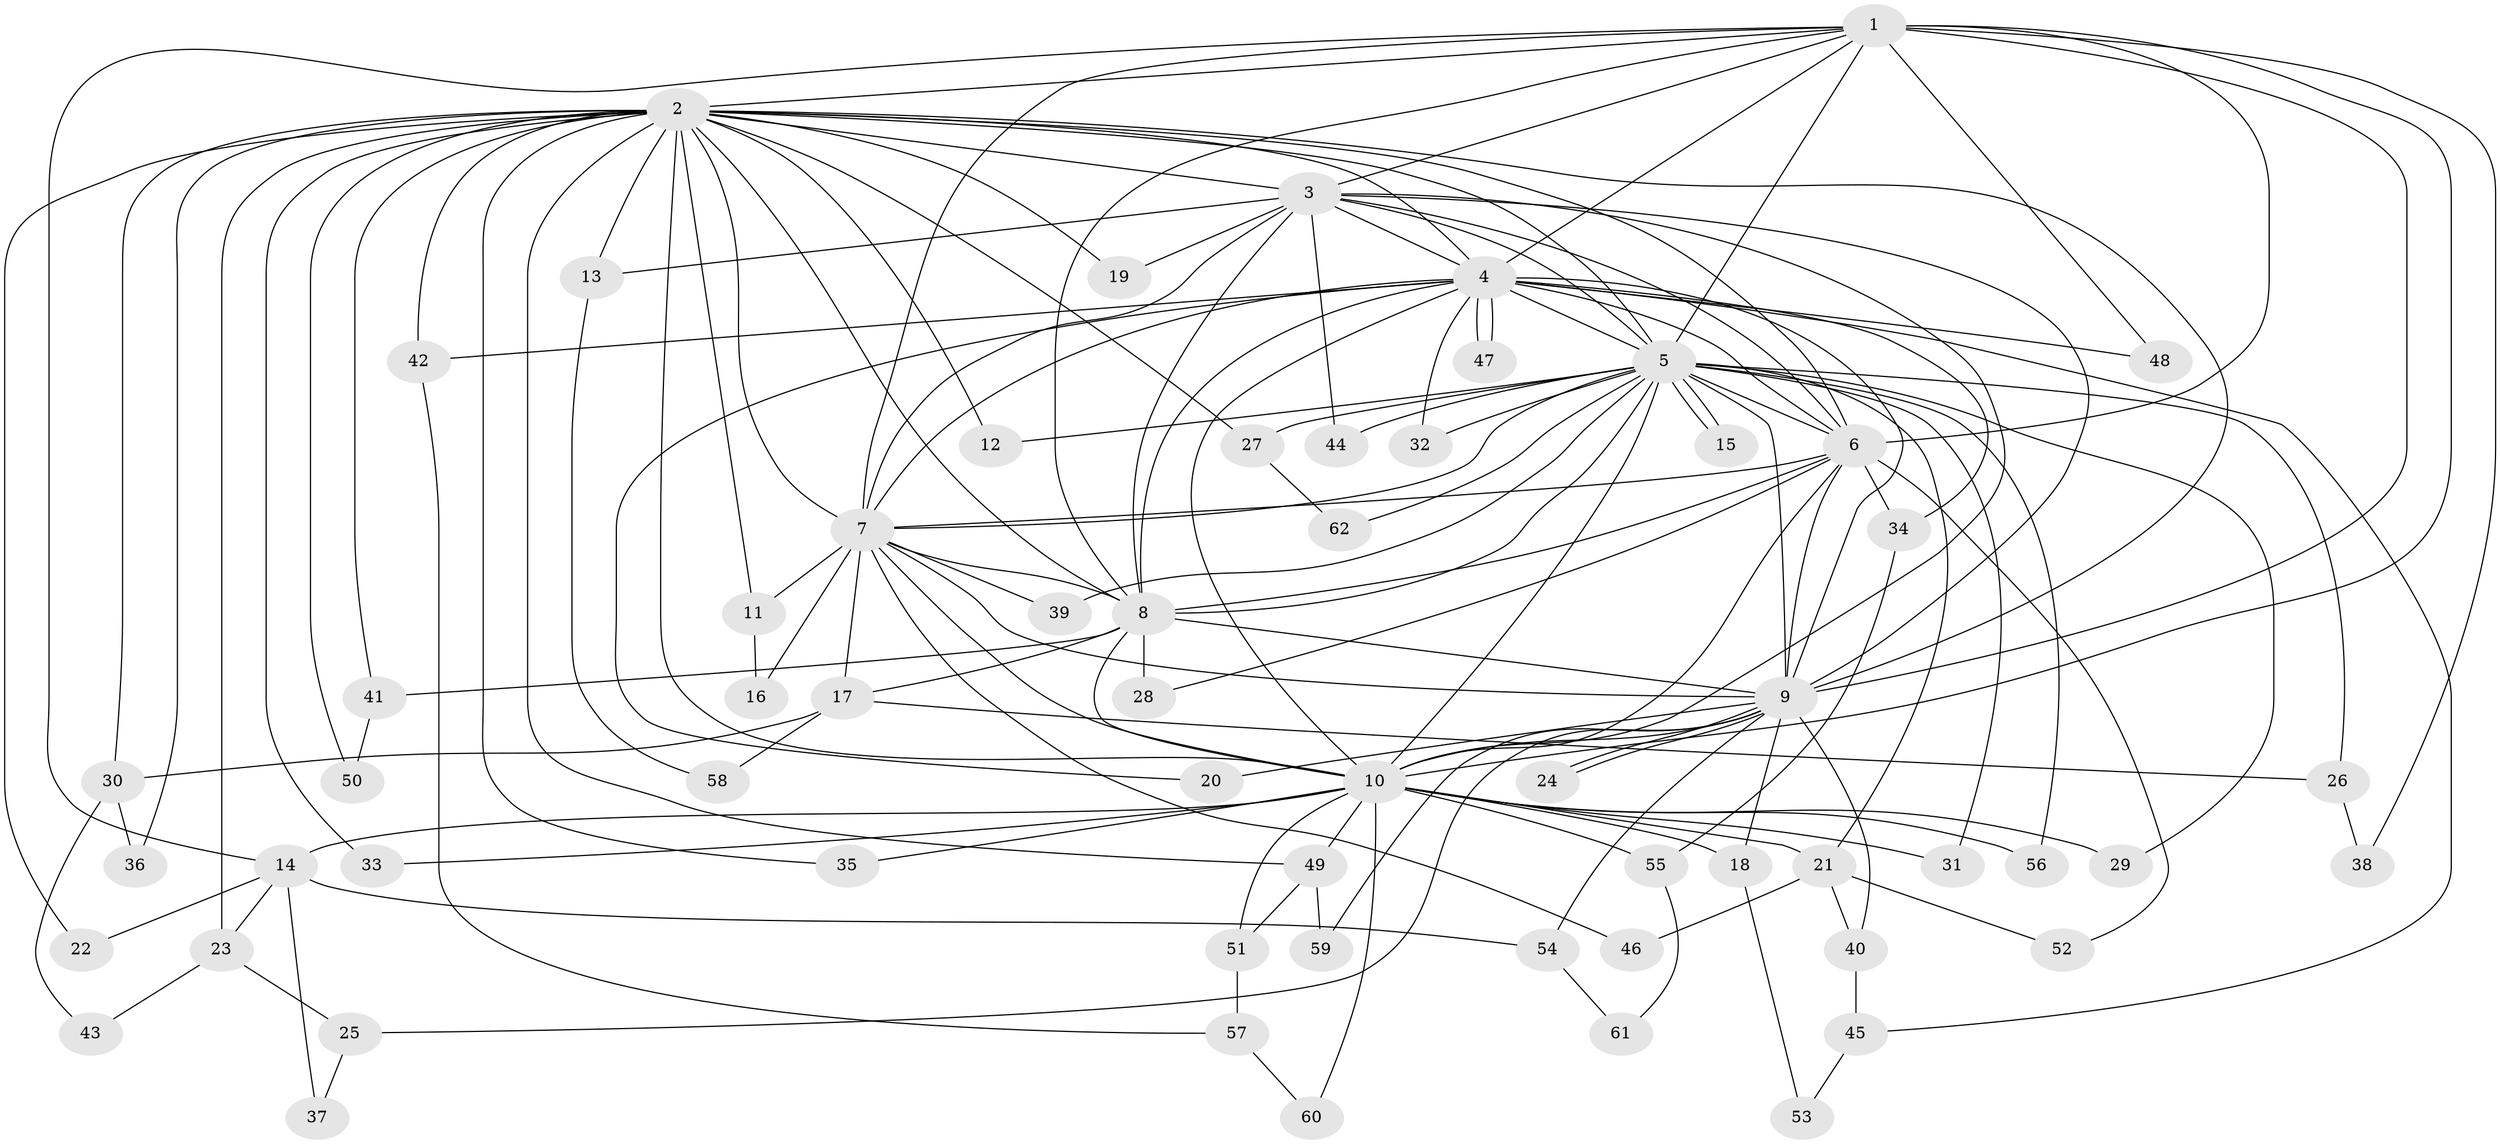 // Generated by graph-tools (version 1.1) at 2025/25/03/09/25 03:25:53]
// undirected, 62 vertices, 149 edges
graph export_dot {
graph [start="1"]
  node [color=gray90,style=filled];
  1;
  2;
  3;
  4;
  5;
  6;
  7;
  8;
  9;
  10;
  11;
  12;
  13;
  14;
  15;
  16;
  17;
  18;
  19;
  20;
  21;
  22;
  23;
  24;
  25;
  26;
  27;
  28;
  29;
  30;
  31;
  32;
  33;
  34;
  35;
  36;
  37;
  38;
  39;
  40;
  41;
  42;
  43;
  44;
  45;
  46;
  47;
  48;
  49;
  50;
  51;
  52;
  53;
  54;
  55;
  56;
  57;
  58;
  59;
  60;
  61;
  62;
  1 -- 2;
  1 -- 3;
  1 -- 4;
  1 -- 5;
  1 -- 6;
  1 -- 7;
  1 -- 8;
  1 -- 9;
  1 -- 10;
  1 -- 14;
  1 -- 38;
  1 -- 48;
  2 -- 3;
  2 -- 4;
  2 -- 5;
  2 -- 6;
  2 -- 7;
  2 -- 8;
  2 -- 9;
  2 -- 10;
  2 -- 11;
  2 -- 12;
  2 -- 13;
  2 -- 19;
  2 -- 22;
  2 -- 23;
  2 -- 27;
  2 -- 30;
  2 -- 33;
  2 -- 35;
  2 -- 36;
  2 -- 41;
  2 -- 42;
  2 -- 49;
  2 -- 50;
  3 -- 4;
  3 -- 5;
  3 -- 6;
  3 -- 7;
  3 -- 8;
  3 -- 9;
  3 -- 10;
  3 -- 13;
  3 -- 19;
  3 -- 44;
  4 -- 5;
  4 -- 6;
  4 -- 7;
  4 -- 8;
  4 -- 9;
  4 -- 10;
  4 -- 20;
  4 -- 32;
  4 -- 34;
  4 -- 42;
  4 -- 45;
  4 -- 47;
  4 -- 47;
  4 -- 48;
  5 -- 6;
  5 -- 7;
  5 -- 8;
  5 -- 9;
  5 -- 10;
  5 -- 12;
  5 -- 15;
  5 -- 15;
  5 -- 21;
  5 -- 26;
  5 -- 27;
  5 -- 29;
  5 -- 31;
  5 -- 32;
  5 -- 39;
  5 -- 44;
  5 -- 56;
  5 -- 62;
  6 -- 7;
  6 -- 8;
  6 -- 9;
  6 -- 10;
  6 -- 28;
  6 -- 34;
  6 -- 52;
  7 -- 8;
  7 -- 9;
  7 -- 10;
  7 -- 11;
  7 -- 16;
  7 -- 17;
  7 -- 39;
  7 -- 46;
  8 -- 9;
  8 -- 10;
  8 -- 17;
  8 -- 28;
  8 -- 41;
  9 -- 10;
  9 -- 18;
  9 -- 20;
  9 -- 24;
  9 -- 24;
  9 -- 25;
  9 -- 40;
  9 -- 54;
  9 -- 59;
  10 -- 14;
  10 -- 18;
  10 -- 21;
  10 -- 29;
  10 -- 31;
  10 -- 33;
  10 -- 35;
  10 -- 49;
  10 -- 51;
  10 -- 55;
  10 -- 56;
  10 -- 60;
  11 -- 16;
  13 -- 58;
  14 -- 22;
  14 -- 23;
  14 -- 37;
  14 -- 54;
  17 -- 26;
  17 -- 30;
  17 -- 58;
  18 -- 53;
  21 -- 40;
  21 -- 46;
  21 -- 52;
  23 -- 25;
  23 -- 43;
  25 -- 37;
  26 -- 38;
  27 -- 62;
  30 -- 36;
  30 -- 43;
  34 -- 55;
  40 -- 45;
  41 -- 50;
  42 -- 57;
  45 -- 53;
  49 -- 51;
  49 -- 59;
  51 -- 57;
  54 -- 61;
  55 -- 61;
  57 -- 60;
}

